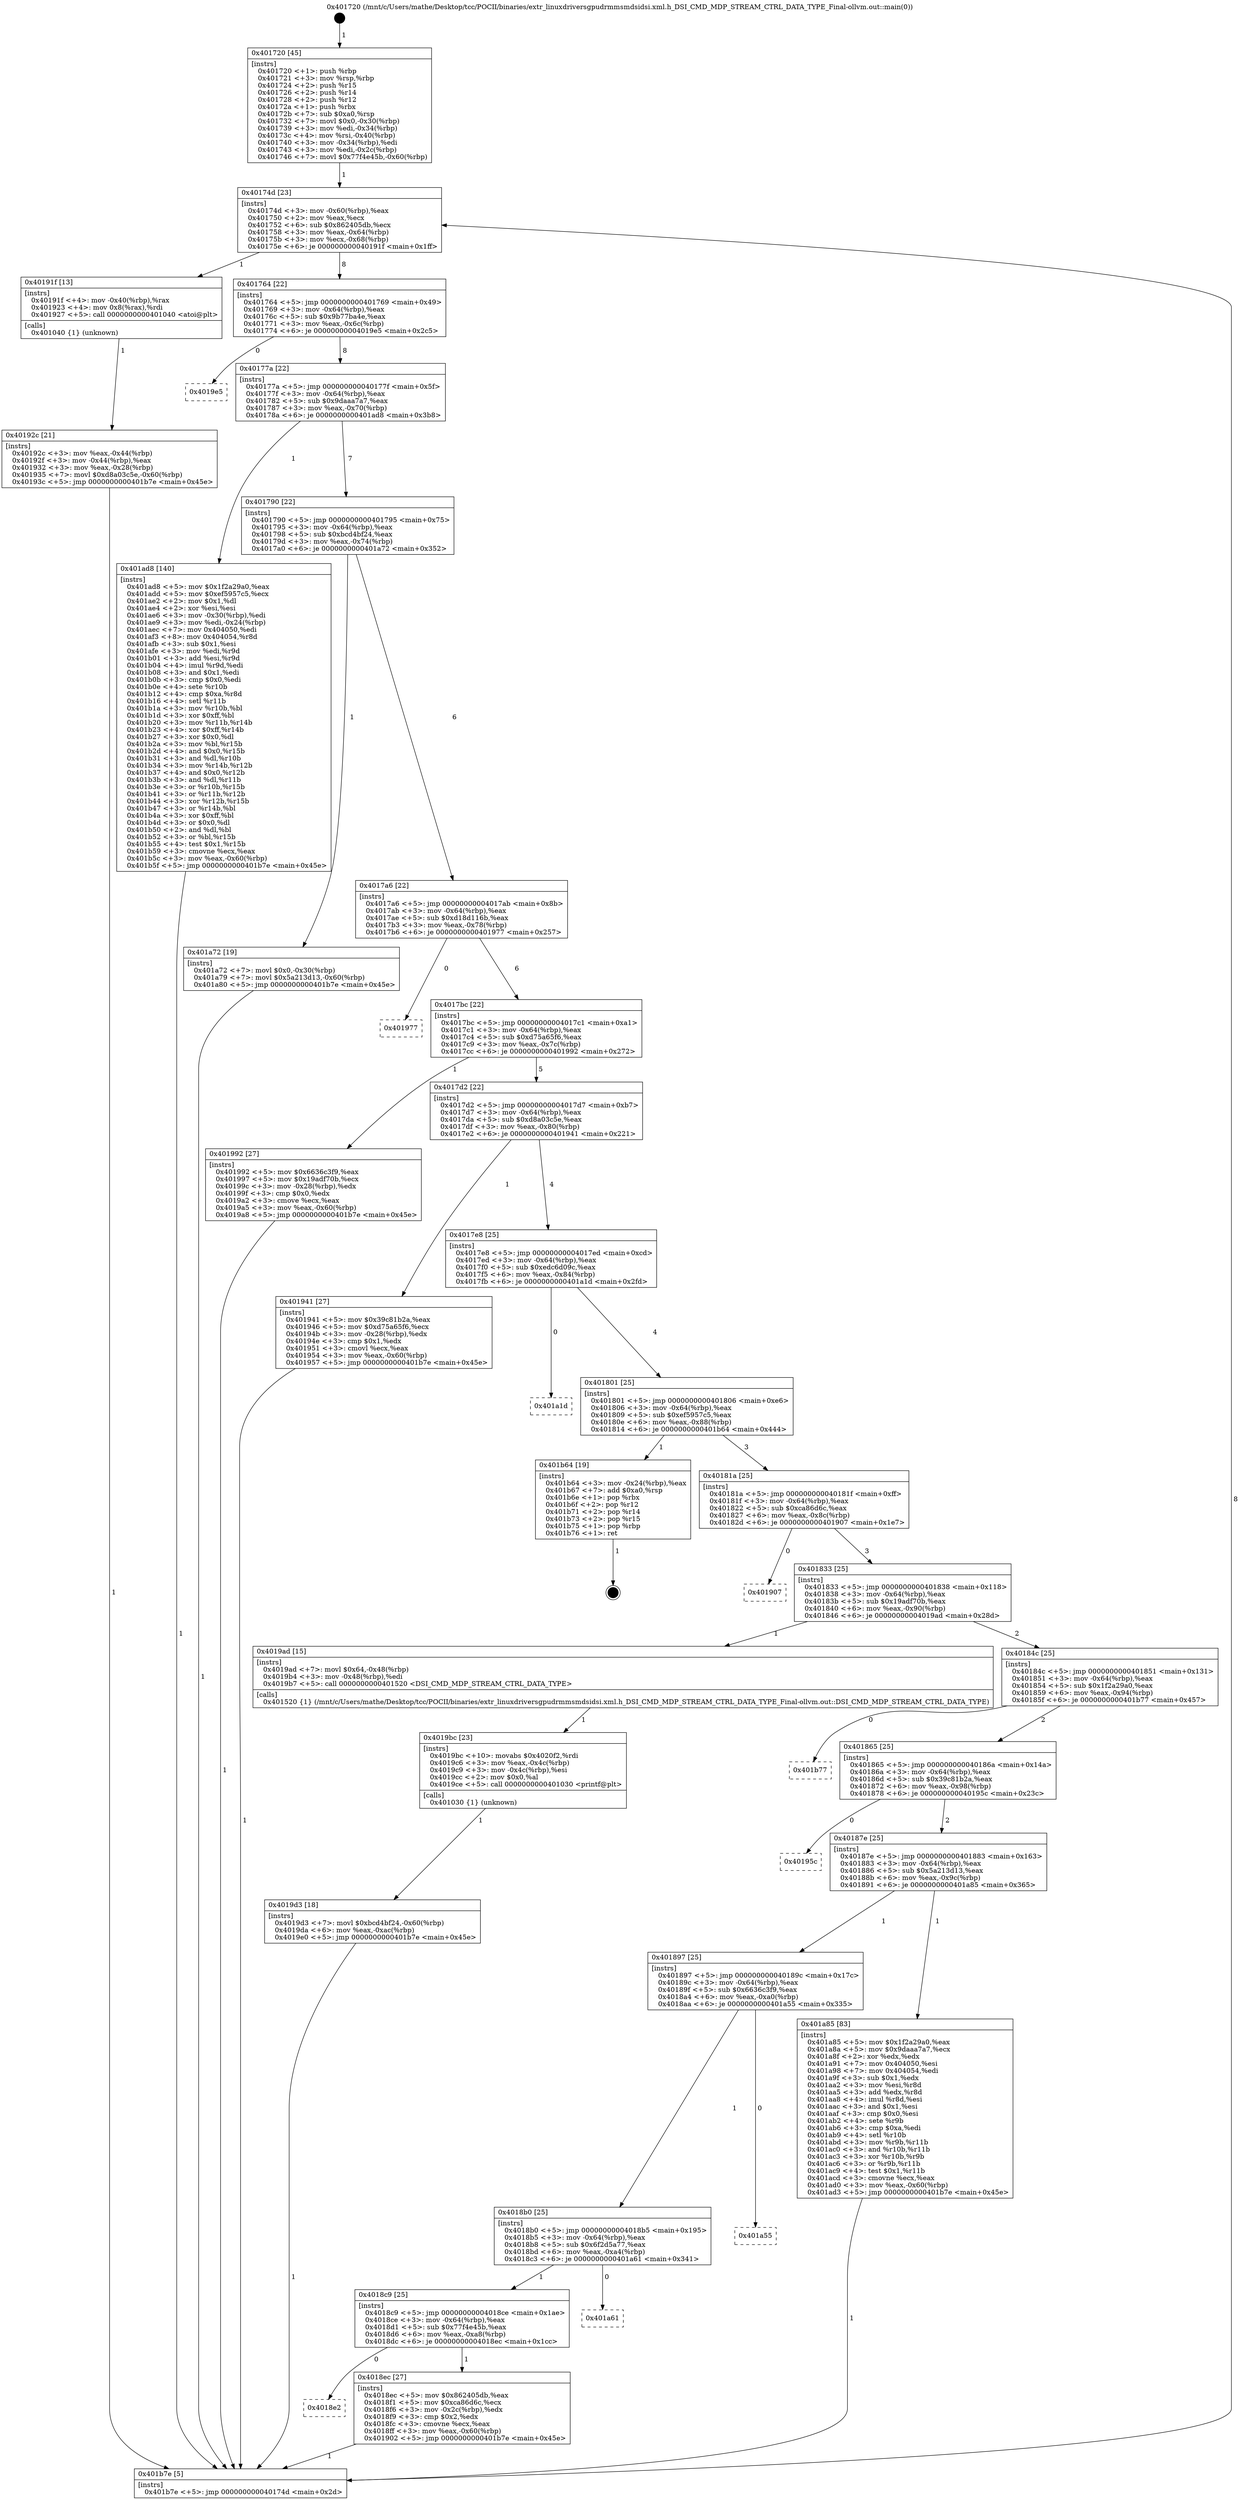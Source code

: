 digraph "0x401720" {
  label = "0x401720 (/mnt/c/Users/mathe/Desktop/tcc/POCII/binaries/extr_linuxdriversgpudrmmsmdsidsi.xml.h_DSI_CMD_MDP_STREAM_CTRL_DATA_TYPE_Final-ollvm.out::main(0))"
  labelloc = "t"
  node[shape=record]

  Entry [label="",width=0.3,height=0.3,shape=circle,fillcolor=black,style=filled]
  "0x40174d" [label="{
     0x40174d [23]\l
     | [instrs]\l
     &nbsp;&nbsp;0x40174d \<+3\>: mov -0x60(%rbp),%eax\l
     &nbsp;&nbsp;0x401750 \<+2\>: mov %eax,%ecx\l
     &nbsp;&nbsp;0x401752 \<+6\>: sub $0x862405db,%ecx\l
     &nbsp;&nbsp;0x401758 \<+3\>: mov %eax,-0x64(%rbp)\l
     &nbsp;&nbsp;0x40175b \<+3\>: mov %ecx,-0x68(%rbp)\l
     &nbsp;&nbsp;0x40175e \<+6\>: je 000000000040191f \<main+0x1ff\>\l
  }"]
  "0x40191f" [label="{
     0x40191f [13]\l
     | [instrs]\l
     &nbsp;&nbsp;0x40191f \<+4\>: mov -0x40(%rbp),%rax\l
     &nbsp;&nbsp;0x401923 \<+4\>: mov 0x8(%rax),%rdi\l
     &nbsp;&nbsp;0x401927 \<+5\>: call 0000000000401040 \<atoi@plt\>\l
     | [calls]\l
     &nbsp;&nbsp;0x401040 \{1\} (unknown)\l
  }"]
  "0x401764" [label="{
     0x401764 [22]\l
     | [instrs]\l
     &nbsp;&nbsp;0x401764 \<+5\>: jmp 0000000000401769 \<main+0x49\>\l
     &nbsp;&nbsp;0x401769 \<+3\>: mov -0x64(%rbp),%eax\l
     &nbsp;&nbsp;0x40176c \<+5\>: sub $0x9b77ba4e,%eax\l
     &nbsp;&nbsp;0x401771 \<+3\>: mov %eax,-0x6c(%rbp)\l
     &nbsp;&nbsp;0x401774 \<+6\>: je 00000000004019e5 \<main+0x2c5\>\l
  }"]
  Exit [label="",width=0.3,height=0.3,shape=circle,fillcolor=black,style=filled,peripheries=2]
  "0x4019e5" [label="{
     0x4019e5\l
  }", style=dashed]
  "0x40177a" [label="{
     0x40177a [22]\l
     | [instrs]\l
     &nbsp;&nbsp;0x40177a \<+5\>: jmp 000000000040177f \<main+0x5f\>\l
     &nbsp;&nbsp;0x40177f \<+3\>: mov -0x64(%rbp),%eax\l
     &nbsp;&nbsp;0x401782 \<+5\>: sub $0x9daaa7a7,%eax\l
     &nbsp;&nbsp;0x401787 \<+3\>: mov %eax,-0x70(%rbp)\l
     &nbsp;&nbsp;0x40178a \<+6\>: je 0000000000401ad8 \<main+0x3b8\>\l
  }"]
  "0x4019d3" [label="{
     0x4019d3 [18]\l
     | [instrs]\l
     &nbsp;&nbsp;0x4019d3 \<+7\>: movl $0xbcd4bf24,-0x60(%rbp)\l
     &nbsp;&nbsp;0x4019da \<+6\>: mov %eax,-0xac(%rbp)\l
     &nbsp;&nbsp;0x4019e0 \<+5\>: jmp 0000000000401b7e \<main+0x45e\>\l
  }"]
  "0x401ad8" [label="{
     0x401ad8 [140]\l
     | [instrs]\l
     &nbsp;&nbsp;0x401ad8 \<+5\>: mov $0x1f2a29a0,%eax\l
     &nbsp;&nbsp;0x401add \<+5\>: mov $0xef5957c5,%ecx\l
     &nbsp;&nbsp;0x401ae2 \<+2\>: mov $0x1,%dl\l
     &nbsp;&nbsp;0x401ae4 \<+2\>: xor %esi,%esi\l
     &nbsp;&nbsp;0x401ae6 \<+3\>: mov -0x30(%rbp),%edi\l
     &nbsp;&nbsp;0x401ae9 \<+3\>: mov %edi,-0x24(%rbp)\l
     &nbsp;&nbsp;0x401aec \<+7\>: mov 0x404050,%edi\l
     &nbsp;&nbsp;0x401af3 \<+8\>: mov 0x404054,%r8d\l
     &nbsp;&nbsp;0x401afb \<+3\>: sub $0x1,%esi\l
     &nbsp;&nbsp;0x401afe \<+3\>: mov %edi,%r9d\l
     &nbsp;&nbsp;0x401b01 \<+3\>: add %esi,%r9d\l
     &nbsp;&nbsp;0x401b04 \<+4\>: imul %r9d,%edi\l
     &nbsp;&nbsp;0x401b08 \<+3\>: and $0x1,%edi\l
     &nbsp;&nbsp;0x401b0b \<+3\>: cmp $0x0,%edi\l
     &nbsp;&nbsp;0x401b0e \<+4\>: sete %r10b\l
     &nbsp;&nbsp;0x401b12 \<+4\>: cmp $0xa,%r8d\l
     &nbsp;&nbsp;0x401b16 \<+4\>: setl %r11b\l
     &nbsp;&nbsp;0x401b1a \<+3\>: mov %r10b,%bl\l
     &nbsp;&nbsp;0x401b1d \<+3\>: xor $0xff,%bl\l
     &nbsp;&nbsp;0x401b20 \<+3\>: mov %r11b,%r14b\l
     &nbsp;&nbsp;0x401b23 \<+4\>: xor $0xff,%r14b\l
     &nbsp;&nbsp;0x401b27 \<+3\>: xor $0x0,%dl\l
     &nbsp;&nbsp;0x401b2a \<+3\>: mov %bl,%r15b\l
     &nbsp;&nbsp;0x401b2d \<+4\>: and $0x0,%r15b\l
     &nbsp;&nbsp;0x401b31 \<+3\>: and %dl,%r10b\l
     &nbsp;&nbsp;0x401b34 \<+3\>: mov %r14b,%r12b\l
     &nbsp;&nbsp;0x401b37 \<+4\>: and $0x0,%r12b\l
     &nbsp;&nbsp;0x401b3b \<+3\>: and %dl,%r11b\l
     &nbsp;&nbsp;0x401b3e \<+3\>: or %r10b,%r15b\l
     &nbsp;&nbsp;0x401b41 \<+3\>: or %r11b,%r12b\l
     &nbsp;&nbsp;0x401b44 \<+3\>: xor %r12b,%r15b\l
     &nbsp;&nbsp;0x401b47 \<+3\>: or %r14b,%bl\l
     &nbsp;&nbsp;0x401b4a \<+3\>: xor $0xff,%bl\l
     &nbsp;&nbsp;0x401b4d \<+3\>: or $0x0,%dl\l
     &nbsp;&nbsp;0x401b50 \<+2\>: and %dl,%bl\l
     &nbsp;&nbsp;0x401b52 \<+3\>: or %bl,%r15b\l
     &nbsp;&nbsp;0x401b55 \<+4\>: test $0x1,%r15b\l
     &nbsp;&nbsp;0x401b59 \<+3\>: cmovne %ecx,%eax\l
     &nbsp;&nbsp;0x401b5c \<+3\>: mov %eax,-0x60(%rbp)\l
     &nbsp;&nbsp;0x401b5f \<+5\>: jmp 0000000000401b7e \<main+0x45e\>\l
  }"]
  "0x401790" [label="{
     0x401790 [22]\l
     | [instrs]\l
     &nbsp;&nbsp;0x401790 \<+5\>: jmp 0000000000401795 \<main+0x75\>\l
     &nbsp;&nbsp;0x401795 \<+3\>: mov -0x64(%rbp),%eax\l
     &nbsp;&nbsp;0x401798 \<+5\>: sub $0xbcd4bf24,%eax\l
     &nbsp;&nbsp;0x40179d \<+3\>: mov %eax,-0x74(%rbp)\l
     &nbsp;&nbsp;0x4017a0 \<+6\>: je 0000000000401a72 \<main+0x352\>\l
  }"]
  "0x4019bc" [label="{
     0x4019bc [23]\l
     | [instrs]\l
     &nbsp;&nbsp;0x4019bc \<+10\>: movabs $0x4020f2,%rdi\l
     &nbsp;&nbsp;0x4019c6 \<+3\>: mov %eax,-0x4c(%rbp)\l
     &nbsp;&nbsp;0x4019c9 \<+3\>: mov -0x4c(%rbp),%esi\l
     &nbsp;&nbsp;0x4019cc \<+2\>: mov $0x0,%al\l
     &nbsp;&nbsp;0x4019ce \<+5\>: call 0000000000401030 \<printf@plt\>\l
     | [calls]\l
     &nbsp;&nbsp;0x401030 \{1\} (unknown)\l
  }"]
  "0x401a72" [label="{
     0x401a72 [19]\l
     | [instrs]\l
     &nbsp;&nbsp;0x401a72 \<+7\>: movl $0x0,-0x30(%rbp)\l
     &nbsp;&nbsp;0x401a79 \<+7\>: movl $0x5a213d13,-0x60(%rbp)\l
     &nbsp;&nbsp;0x401a80 \<+5\>: jmp 0000000000401b7e \<main+0x45e\>\l
  }"]
  "0x4017a6" [label="{
     0x4017a6 [22]\l
     | [instrs]\l
     &nbsp;&nbsp;0x4017a6 \<+5\>: jmp 00000000004017ab \<main+0x8b\>\l
     &nbsp;&nbsp;0x4017ab \<+3\>: mov -0x64(%rbp),%eax\l
     &nbsp;&nbsp;0x4017ae \<+5\>: sub $0xd18d116b,%eax\l
     &nbsp;&nbsp;0x4017b3 \<+3\>: mov %eax,-0x78(%rbp)\l
     &nbsp;&nbsp;0x4017b6 \<+6\>: je 0000000000401977 \<main+0x257\>\l
  }"]
  "0x40192c" [label="{
     0x40192c [21]\l
     | [instrs]\l
     &nbsp;&nbsp;0x40192c \<+3\>: mov %eax,-0x44(%rbp)\l
     &nbsp;&nbsp;0x40192f \<+3\>: mov -0x44(%rbp),%eax\l
     &nbsp;&nbsp;0x401932 \<+3\>: mov %eax,-0x28(%rbp)\l
     &nbsp;&nbsp;0x401935 \<+7\>: movl $0xd8a03c5e,-0x60(%rbp)\l
     &nbsp;&nbsp;0x40193c \<+5\>: jmp 0000000000401b7e \<main+0x45e\>\l
  }"]
  "0x401977" [label="{
     0x401977\l
  }", style=dashed]
  "0x4017bc" [label="{
     0x4017bc [22]\l
     | [instrs]\l
     &nbsp;&nbsp;0x4017bc \<+5\>: jmp 00000000004017c1 \<main+0xa1\>\l
     &nbsp;&nbsp;0x4017c1 \<+3\>: mov -0x64(%rbp),%eax\l
     &nbsp;&nbsp;0x4017c4 \<+5\>: sub $0xd75a65f6,%eax\l
     &nbsp;&nbsp;0x4017c9 \<+3\>: mov %eax,-0x7c(%rbp)\l
     &nbsp;&nbsp;0x4017cc \<+6\>: je 0000000000401992 \<main+0x272\>\l
  }"]
  "0x401720" [label="{
     0x401720 [45]\l
     | [instrs]\l
     &nbsp;&nbsp;0x401720 \<+1\>: push %rbp\l
     &nbsp;&nbsp;0x401721 \<+3\>: mov %rsp,%rbp\l
     &nbsp;&nbsp;0x401724 \<+2\>: push %r15\l
     &nbsp;&nbsp;0x401726 \<+2\>: push %r14\l
     &nbsp;&nbsp;0x401728 \<+2\>: push %r12\l
     &nbsp;&nbsp;0x40172a \<+1\>: push %rbx\l
     &nbsp;&nbsp;0x40172b \<+7\>: sub $0xa0,%rsp\l
     &nbsp;&nbsp;0x401732 \<+7\>: movl $0x0,-0x30(%rbp)\l
     &nbsp;&nbsp;0x401739 \<+3\>: mov %edi,-0x34(%rbp)\l
     &nbsp;&nbsp;0x40173c \<+4\>: mov %rsi,-0x40(%rbp)\l
     &nbsp;&nbsp;0x401740 \<+3\>: mov -0x34(%rbp),%edi\l
     &nbsp;&nbsp;0x401743 \<+3\>: mov %edi,-0x2c(%rbp)\l
     &nbsp;&nbsp;0x401746 \<+7\>: movl $0x77f4e45b,-0x60(%rbp)\l
  }"]
  "0x401992" [label="{
     0x401992 [27]\l
     | [instrs]\l
     &nbsp;&nbsp;0x401992 \<+5\>: mov $0x6636c3f9,%eax\l
     &nbsp;&nbsp;0x401997 \<+5\>: mov $0x19adf70b,%ecx\l
     &nbsp;&nbsp;0x40199c \<+3\>: mov -0x28(%rbp),%edx\l
     &nbsp;&nbsp;0x40199f \<+3\>: cmp $0x0,%edx\l
     &nbsp;&nbsp;0x4019a2 \<+3\>: cmove %ecx,%eax\l
     &nbsp;&nbsp;0x4019a5 \<+3\>: mov %eax,-0x60(%rbp)\l
     &nbsp;&nbsp;0x4019a8 \<+5\>: jmp 0000000000401b7e \<main+0x45e\>\l
  }"]
  "0x4017d2" [label="{
     0x4017d2 [22]\l
     | [instrs]\l
     &nbsp;&nbsp;0x4017d2 \<+5\>: jmp 00000000004017d7 \<main+0xb7\>\l
     &nbsp;&nbsp;0x4017d7 \<+3\>: mov -0x64(%rbp),%eax\l
     &nbsp;&nbsp;0x4017da \<+5\>: sub $0xd8a03c5e,%eax\l
     &nbsp;&nbsp;0x4017df \<+3\>: mov %eax,-0x80(%rbp)\l
     &nbsp;&nbsp;0x4017e2 \<+6\>: je 0000000000401941 \<main+0x221\>\l
  }"]
  "0x401b7e" [label="{
     0x401b7e [5]\l
     | [instrs]\l
     &nbsp;&nbsp;0x401b7e \<+5\>: jmp 000000000040174d \<main+0x2d\>\l
  }"]
  "0x401941" [label="{
     0x401941 [27]\l
     | [instrs]\l
     &nbsp;&nbsp;0x401941 \<+5\>: mov $0x39c81b2a,%eax\l
     &nbsp;&nbsp;0x401946 \<+5\>: mov $0xd75a65f6,%ecx\l
     &nbsp;&nbsp;0x40194b \<+3\>: mov -0x28(%rbp),%edx\l
     &nbsp;&nbsp;0x40194e \<+3\>: cmp $0x1,%edx\l
     &nbsp;&nbsp;0x401951 \<+3\>: cmovl %ecx,%eax\l
     &nbsp;&nbsp;0x401954 \<+3\>: mov %eax,-0x60(%rbp)\l
     &nbsp;&nbsp;0x401957 \<+5\>: jmp 0000000000401b7e \<main+0x45e\>\l
  }"]
  "0x4017e8" [label="{
     0x4017e8 [25]\l
     | [instrs]\l
     &nbsp;&nbsp;0x4017e8 \<+5\>: jmp 00000000004017ed \<main+0xcd\>\l
     &nbsp;&nbsp;0x4017ed \<+3\>: mov -0x64(%rbp),%eax\l
     &nbsp;&nbsp;0x4017f0 \<+5\>: sub $0xedc6d09c,%eax\l
     &nbsp;&nbsp;0x4017f5 \<+6\>: mov %eax,-0x84(%rbp)\l
     &nbsp;&nbsp;0x4017fb \<+6\>: je 0000000000401a1d \<main+0x2fd\>\l
  }"]
  "0x4018e2" [label="{
     0x4018e2\l
  }", style=dashed]
  "0x401a1d" [label="{
     0x401a1d\l
  }", style=dashed]
  "0x401801" [label="{
     0x401801 [25]\l
     | [instrs]\l
     &nbsp;&nbsp;0x401801 \<+5\>: jmp 0000000000401806 \<main+0xe6\>\l
     &nbsp;&nbsp;0x401806 \<+3\>: mov -0x64(%rbp),%eax\l
     &nbsp;&nbsp;0x401809 \<+5\>: sub $0xef5957c5,%eax\l
     &nbsp;&nbsp;0x40180e \<+6\>: mov %eax,-0x88(%rbp)\l
     &nbsp;&nbsp;0x401814 \<+6\>: je 0000000000401b64 \<main+0x444\>\l
  }"]
  "0x4018ec" [label="{
     0x4018ec [27]\l
     | [instrs]\l
     &nbsp;&nbsp;0x4018ec \<+5\>: mov $0x862405db,%eax\l
     &nbsp;&nbsp;0x4018f1 \<+5\>: mov $0xca86d6c,%ecx\l
     &nbsp;&nbsp;0x4018f6 \<+3\>: mov -0x2c(%rbp),%edx\l
     &nbsp;&nbsp;0x4018f9 \<+3\>: cmp $0x2,%edx\l
     &nbsp;&nbsp;0x4018fc \<+3\>: cmovne %ecx,%eax\l
     &nbsp;&nbsp;0x4018ff \<+3\>: mov %eax,-0x60(%rbp)\l
     &nbsp;&nbsp;0x401902 \<+5\>: jmp 0000000000401b7e \<main+0x45e\>\l
  }"]
  "0x401b64" [label="{
     0x401b64 [19]\l
     | [instrs]\l
     &nbsp;&nbsp;0x401b64 \<+3\>: mov -0x24(%rbp),%eax\l
     &nbsp;&nbsp;0x401b67 \<+7\>: add $0xa0,%rsp\l
     &nbsp;&nbsp;0x401b6e \<+1\>: pop %rbx\l
     &nbsp;&nbsp;0x401b6f \<+2\>: pop %r12\l
     &nbsp;&nbsp;0x401b71 \<+2\>: pop %r14\l
     &nbsp;&nbsp;0x401b73 \<+2\>: pop %r15\l
     &nbsp;&nbsp;0x401b75 \<+1\>: pop %rbp\l
     &nbsp;&nbsp;0x401b76 \<+1\>: ret\l
  }"]
  "0x40181a" [label="{
     0x40181a [25]\l
     | [instrs]\l
     &nbsp;&nbsp;0x40181a \<+5\>: jmp 000000000040181f \<main+0xff\>\l
     &nbsp;&nbsp;0x40181f \<+3\>: mov -0x64(%rbp),%eax\l
     &nbsp;&nbsp;0x401822 \<+5\>: sub $0xca86d6c,%eax\l
     &nbsp;&nbsp;0x401827 \<+6\>: mov %eax,-0x8c(%rbp)\l
     &nbsp;&nbsp;0x40182d \<+6\>: je 0000000000401907 \<main+0x1e7\>\l
  }"]
  "0x4018c9" [label="{
     0x4018c9 [25]\l
     | [instrs]\l
     &nbsp;&nbsp;0x4018c9 \<+5\>: jmp 00000000004018ce \<main+0x1ae\>\l
     &nbsp;&nbsp;0x4018ce \<+3\>: mov -0x64(%rbp),%eax\l
     &nbsp;&nbsp;0x4018d1 \<+5\>: sub $0x77f4e45b,%eax\l
     &nbsp;&nbsp;0x4018d6 \<+6\>: mov %eax,-0xa8(%rbp)\l
     &nbsp;&nbsp;0x4018dc \<+6\>: je 00000000004018ec \<main+0x1cc\>\l
  }"]
  "0x401907" [label="{
     0x401907\l
  }", style=dashed]
  "0x401833" [label="{
     0x401833 [25]\l
     | [instrs]\l
     &nbsp;&nbsp;0x401833 \<+5\>: jmp 0000000000401838 \<main+0x118\>\l
     &nbsp;&nbsp;0x401838 \<+3\>: mov -0x64(%rbp),%eax\l
     &nbsp;&nbsp;0x40183b \<+5\>: sub $0x19adf70b,%eax\l
     &nbsp;&nbsp;0x401840 \<+6\>: mov %eax,-0x90(%rbp)\l
     &nbsp;&nbsp;0x401846 \<+6\>: je 00000000004019ad \<main+0x28d\>\l
  }"]
  "0x401a61" [label="{
     0x401a61\l
  }", style=dashed]
  "0x4019ad" [label="{
     0x4019ad [15]\l
     | [instrs]\l
     &nbsp;&nbsp;0x4019ad \<+7\>: movl $0x64,-0x48(%rbp)\l
     &nbsp;&nbsp;0x4019b4 \<+3\>: mov -0x48(%rbp),%edi\l
     &nbsp;&nbsp;0x4019b7 \<+5\>: call 0000000000401520 \<DSI_CMD_MDP_STREAM_CTRL_DATA_TYPE\>\l
     | [calls]\l
     &nbsp;&nbsp;0x401520 \{1\} (/mnt/c/Users/mathe/Desktop/tcc/POCII/binaries/extr_linuxdriversgpudrmmsmdsidsi.xml.h_DSI_CMD_MDP_STREAM_CTRL_DATA_TYPE_Final-ollvm.out::DSI_CMD_MDP_STREAM_CTRL_DATA_TYPE)\l
  }"]
  "0x40184c" [label="{
     0x40184c [25]\l
     | [instrs]\l
     &nbsp;&nbsp;0x40184c \<+5\>: jmp 0000000000401851 \<main+0x131\>\l
     &nbsp;&nbsp;0x401851 \<+3\>: mov -0x64(%rbp),%eax\l
     &nbsp;&nbsp;0x401854 \<+5\>: sub $0x1f2a29a0,%eax\l
     &nbsp;&nbsp;0x401859 \<+6\>: mov %eax,-0x94(%rbp)\l
     &nbsp;&nbsp;0x40185f \<+6\>: je 0000000000401b77 \<main+0x457\>\l
  }"]
  "0x4018b0" [label="{
     0x4018b0 [25]\l
     | [instrs]\l
     &nbsp;&nbsp;0x4018b0 \<+5\>: jmp 00000000004018b5 \<main+0x195\>\l
     &nbsp;&nbsp;0x4018b5 \<+3\>: mov -0x64(%rbp),%eax\l
     &nbsp;&nbsp;0x4018b8 \<+5\>: sub $0x6f2d5a77,%eax\l
     &nbsp;&nbsp;0x4018bd \<+6\>: mov %eax,-0xa4(%rbp)\l
     &nbsp;&nbsp;0x4018c3 \<+6\>: je 0000000000401a61 \<main+0x341\>\l
  }"]
  "0x401b77" [label="{
     0x401b77\l
  }", style=dashed]
  "0x401865" [label="{
     0x401865 [25]\l
     | [instrs]\l
     &nbsp;&nbsp;0x401865 \<+5\>: jmp 000000000040186a \<main+0x14a\>\l
     &nbsp;&nbsp;0x40186a \<+3\>: mov -0x64(%rbp),%eax\l
     &nbsp;&nbsp;0x40186d \<+5\>: sub $0x39c81b2a,%eax\l
     &nbsp;&nbsp;0x401872 \<+6\>: mov %eax,-0x98(%rbp)\l
     &nbsp;&nbsp;0x401878 \<+6\>: je 000000000040195c \<main+0x23c\>\l
  }"]
  "0x401a55" [label="{
     0x401a55\l
  }", style=dashed]
  "0x40195c" [label="{
     0x40195c\l
  }", style=dashed]
  "0x40187e" [label="{
     0x40187e [25]\l
     | [instrs]\l
     &nbsp;&nbsp;0x40187e \<+5\>: jmp 0000000000401883 \<main+0x163\>\l
     &nbsp;&nbsp;0x401883 \<+3\>: mov -0x64(%rbp),%eax\l
     &nbsp;&nbsp;0x401886 \<+5\>: sub $0x5a213d13,%eax\l
     &nbsp;&nbsp;0x40188b \<+6\>: mov %eax,-0x9c(%rbp)\l
     &nbsp;&nbsp;0x401891 \<+6\>: je 0000000000401a85 \<main+0x365\>\l
  }"]
  "0x401897" [label="{
     0x401897 [25]\l
     | [instrs]\l
     &nbsp;&nbsp;0x401897 \<+5\>: jmp 000000000040189c \<main+0x17c\>\l
     &nbsp;&nbsp;0x40189c \<+3\>: mov -0x64(%rbp),%eax\l
     &nbsp;&nbsp;0x40189f \<+5\>: sub $0x6636c3f9,%eax\l
     &nbsp;&nbsp;0x4018a4 \<+6\>: mov %eax,-0xa0(%rbp)\l
     &nbsp;&nbsp;0x4018aa \<+6\>: je 0000000000401a55 \<main+0x335\>\l
  }"]
  "0x401a85" [label="{
     0x401a85 [83]\l
     | [instrs]\l
     &nbsp;&nbsp;0x401a85 \<+5\>: mov $0x1f2a29a0,%eax\l
     &nbsp;&nbsp;0x401a8a \<+5\>: mov $0x9daaa7a7,%ecx\l
     &nbsp;&nbsp;0x401a8f \<+2\>: xor %edx,%edx\l
     &nbsp;&nbsp;0x401a91 \<+7\>: mov 0x404050,%esi\l
     &nbsp;&nbsp;0x401a98 \<+7\>: mov 0x404054,%edi\l
     &nbsp;&nbsp;0x401a9f \<+3\>: sub $0x1,%edx\l
     &nbsp;&nbsp;0x401aa2 \<+3\>: mov %esi,%r8d\l
     &nbsp;&nbsp;0x401aa5 \<+3\>: add %edx,%r8d\l
     &nbsp;&nbsp;0x401aa8 \<+4\>: imul %r8d,%esi\l
     &nbsp;&nbsp;0x401aac \<+3\>: and $0x1,%esi\l
     &nbsp;&nbsp;0x401aaf \<+3\>: cmp $0x0,%esi\l
     &nbsp;&nbsp;0x401ab2 \<+4\>: sete %r9b\l
     &nbsp;&nbsp;0x401ab6 \<+3\>: cmp $0xa,%edi\l
     &nbsp;&nbsp;0x401ab9 \<+4\>: setl %r10b\l
     &nbsp;&nbsp;0x401abd \<+3\>: mov %r9b,%r11b\l
     &nbsp;&nbsp;0x401ac0 \<+3\>: and %r10b,%r11b\l
     &nbsp;&nbsp;0x401ac3 \<+3\>: xor %r10b,%r9b\l
     &nbsp;&nbsp;0x401ac6 \<+3\>: or %r9b,%r11b\l
     &nbsp;&nbsp;0x401ac9 \<+4\>: test $0x1,%r11b\l
     &nbsp;&nbsp;0x401acd \<+3\>: cmovne %ecx,%eax\l
     &nbsp;&nbsp;0x401ad0 \<+3\>: mov %eax,-0x60(%rbp)\l
     &nbsp;&nbsp;0x401ad3 \<+5\>: jmp 0000000000401b7e \<main+0x45e\>\l
  }"]
  Entry -> "0x401720" [label=" 1"]
  "0x40174d" -> "0x40191f" [label=" 1"]
  "0x40174d" -> "0x401764" [label=" 8"]
  "0x401b64" -> Exit [label=" 1"]
  "0x401764" -> "0x4019e5" [label=" 0"]
  "0x401764" -> "0x40177a" [label=" 8"]
  "0x401ad8" -> "0x401b7e" [label=" 1"]
  "0x40177a" -> "0x401ad8" [label=" 1"]
  "0x40177a" -> "0x401790" [label=" 7"]
  "0x401a85" -> "0x401b7e" [label=" 1"]
  "0x401790" -> "0x401a72" [label=" 1"]
  "0x401790" -> "0x4017a6" [label=" 6"]
  "0x401a72" -> "0x401b7e" [label=" 1"]
  "0x4017a6" -> "0x401977" [label=" 0"]
  "0x4017a6" -> "0x4017bc" [label=" 6"]
  "0x4019d3" -> "0x401b7e" [label=" 1"]
  "0x4017bc" -> "0x401992" [label=" 1"]
  "0x4017bc" -> "0x4017d2" [label=" 5"]
  "0x4019bc" -> "0x4019d3" [label=" 1"]
  "0x4017d2" -> "0x401941" [label=" 1"]
  "0x4017d2" -> "0x4017e8" [label=" 4"]
  "0x4019ad" -> "0x4019bc" [label=" 1"]
  "0x4017e8" -> "0x401a1d" [label=" 0"]
  "0x4017e8" -> "0x401801" [label=" 4"]
  "0x401992" -> "0x401b7e" [label=" 1"]
  "0x401801" -> "0x401b64" [label=" 1"]
  "0x401801" -> "0x40181a" [label=" 3"]
  "0x401941" -> "0x401b7e" [label=" 1"]
  "0x40181a" -> "0x401907" [label=" 0"]
  "0x40181a" -> "0x401833" [label=" 3"]
  "0x40191f" -> "0x40192c" [label=" 1"]
  "0x401833" -> "0x4019ad" [label=" 1"]
  "0x401833" -> "0x40184c" [label=" 2"]
  "0x401b7e" -> "0x40174d" [label=" 8"]
  "0x40184c" -> "0x401b77" [label=" 0"]
  "0x40184c" -> "0x401865" [label=" 2"]
  "0x4018ec" -> "0x401b7e" [label=" 1"]
  "0x401865" -> "0x40195c" [label=" 0"]
  "0x401865" -> "0x40187e" [label=" 2"]
  "0x4018c9" -> "0x4018e2" [label=" 0"]
  "0x40187e" -> "0x401a85" [label=" 1"]
  "0x40187e" -> "0x401897" [label=" 1"]
  "0x4018c9" -> "0x4018ec" [label=" 1"]
  "0x401897" -> "0x401a55" [label=" 0"]
  "0x401897" -> "0x4018b0" [label=" 1"]
  "0x401720" -> "0x40174d" [label=" 1"]
  "0x4018b0" -> "0x401a61" [label=" 0"]
  "0x4018b0" -> "0x4018c9" [label=" 1"]
  "0x40192c" -> "0x401b7e" [label=" 1"]
}
